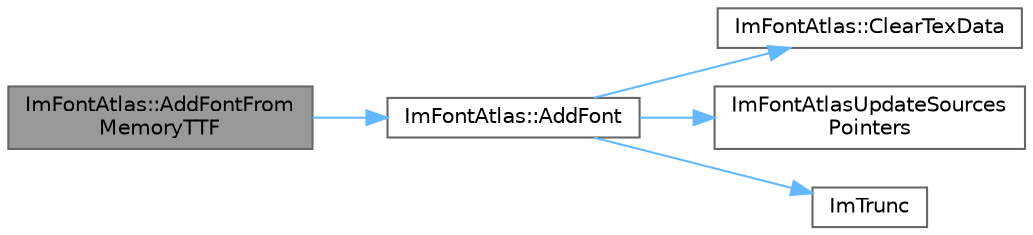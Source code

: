 digraph "ImFontAtlas::AddFontFromMemoryTTF"
{
 // LATEX_PDF_SIZE
  bgcolor="transparent";
  edge [fontname=Helvetica,fontsize=10,labelfontname=Helvetica,labelfontsize=10];
  node [fontname=Helvetica,fontsize=10,shape=box,height=0.2,width=0.4];
  rankdir="LR";
  Node1 [id="Node000001",label="ImFontAtlas::AddFontFrom\lMemoryTTF",height=0.2,width=0.4,color="gray40", fillcolor="grey60", style="filled", fontcolor="black",tooltip=" "];
  Node1 -> Node2 [id="edge1_Node000001_Node000002",color="steelblue1",style="solid",tooltip=" "];
  Node2 [id="Node000002",label="ImFontAtlas::AddFont",height=0.2,width=0.4,color="grey40", fillcolor="white", style="filled",URL="$struct_im_font_atlas.html#ad01c0f19a95d37a9e5ebab1e54525625",tooltip=" "];
  Node2 -> Node3 [id="edge2_Node000002_Node000003",color="steelblue1",style="solid",tooltip=" "];
  Node3 [id="Node000003",label="ImFontAtlas::ClearTexData",height=0.2,width=0.4,color="grey40", fillcolor="white", style="filled",URL="$struct_im_font_atlas.html#a3ede4bd513bec044c77ac392ad9c6e86",tooltip=" "];
  Node2 -> Node4 [id="edge3_Node000002_Node000004",color="steelblue1",style="solid",tooltip=" "];
  Node4 [id="Node000004",label="ImFontAtlasUpdateSources\lPointers",height=0.2,width=0.4,color="grey40", fillcolor="white", style="filled",URL="$imgui__draw_8cpp.html#ac63dc238cc06f67c2772688f8e4831fc",tooltip=" "];
  Node2 -> Node5 [id="edge4_Node000002_Node000005",color="steelblue1",style="solid",tooltip=" "];
  Node5 [id="Node000005",label="ImTrunc",height=0.2,width=0.4,color="grey40", fillcolor="white", style="filled",URL="$imgui__internal_8h.html#a34870cae27ccd450c17ec3d3910b2da4",tooltip=" "];
}
